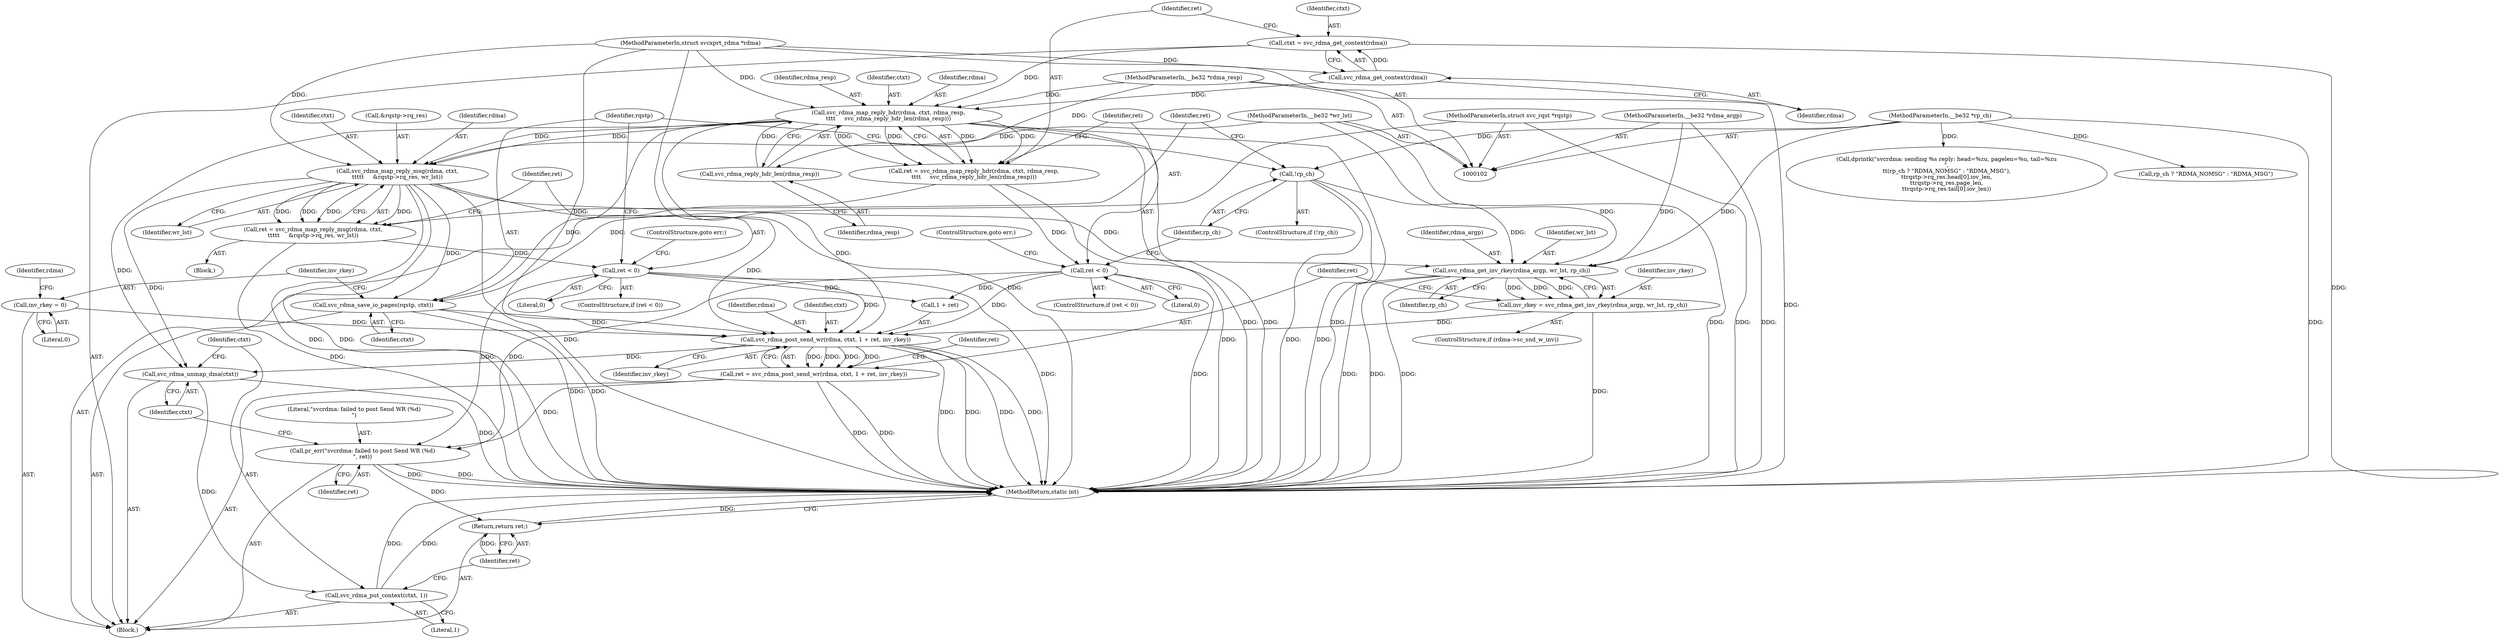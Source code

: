 digraph "0_linux_c70422f760c120480fee4de6c38804c72aa26bc1_32@API" {
"1000196" [label="(Call,svc_rdma_post_send_wr(rdma, ctxt, 1 + ret, inv_rkey))"];
"1000165" [label="(Call,svc_rdma_map_reply_msg(rdma, ctxt,\n\t\t\t\t\t     &rqstp->rq_res, wr_lst))"];
"1000148" [label="(Call,svc_rdma_map_reply_hdr(rdma, ctxt, rdma_resp,\n\t\t\t\t     svc_rdma_reply_hdr_len(rdma_resp)))"];
"1000144" [label="(Call,svc_rdma_get_context(rdma))"];
"1000103" [label="(MethodParameterIn,struct svcxprt_rdma *rdma)"];
"1000142" [label="(Call,ctxt = svc_rdma_get_context(rdma))"];
"1000152" [label="(Call,svc_rdma_reply_hdr_len(rdma_resp))"];
"1000105" [label="(MethodParameterIn,__be32 *rdma_resp)"];
"1000107" [label="(MethodParameterIn,__be32 *wr_lst)"];
"1000178" [label="(Call,svc_rdma_save_io_pages(rqstp, ctxt))"];
"1000106" [label="(MethodParameterIn,struct svc_rqst *rqstp)"];
"1000155" [label="(Call,ret < 0)"];
"1000146" [label="(Call,ret = svc_rdma_map_reply_hdr(rdma, ctxt, rdma_resp,\n\t\t\t\t     svc_rdma_reply_hdr_len(rdma_resp)))"];
"1000174" [label="(Call,ret < 0)"];
"1000163" [label="(Call,ret = svc_rdma_map_reply_msg(rdma, ctxt,\n\t\t\t\t\t     &rqstp->rq_res, wr_lst))"];
"1000181" [label="(Call,inv_rkey = 0)"];
"1000188" [label="(Call,inv_rkey = svc_rdma_get_inv_rkey(rdma_argp, wr_lst, rp_ch))"];
"1000190" [label="(Call,svc_rdma_get_inv_rkey(rdma_argp, wr_lst, rp_ch))"];
"1000104" [label="(MethodParameterIn,__be32 *rdma_argp)"];
"1000160" [label="(Call,!rp_ch)"];
"1000108" [label="(MethodParameterIn,__be32 *rp_ch)"];
"1000194" [label="(Call,ret = svc_rdma_post_send_wr(rdma, ctxt, 1 + ret, inv_rkey))"];
"1000209" [label="(Call,pr_err(\"svcrdma: failed to post Send WR (%d)\n\", ret))"];
"1000217" [label="(Return,return ret;)"];
"1000212" [label="(Call,svc_rdma_unmap_dma(ctxt))"];
"1000214" [label="(Call,svc_rdma_put_context(ctxt, 1))"];
"1000109" [label="(Block,)"];
"1000175" [label="(Identifier,ret)"];
"1000197" [label="(Identifier,rdma)"];
"1000217" [label="(Return,return ret;)"];
"1000190" [label="(Call,svc_rdma_get_inv_rkey(rdma_argp, wr_lst, rp_ch))"];
"1000188" [label="(Call,inv_rkey = svc_rdma_get_inv_rkey(rdma_argp, wr_lst, rp_ch))"];
"1000174" [label="(Call,ret < 0)"];
"1000107" [label="(MethodParameterIn,__be32 *wr_lst)"];
"1000184" [label="(ControlStructure,if (rdma->sc_snd_w_inv))"];
"1000153" [label="(Identifier,rdma_resp)"];
"1000161" [label="(Identifier,rp_ch)"];
"1000209" [label="(Call,pr_err(\"svcrdma: failed to post Send WR (%d)\n\", ret))"];
"1000180" [label="(Identifier,ctxt)"];
"1000113" [label="(Call,dprintk(\"svcrdma: sending %s reply: head=%zu, pagelen=%u, tail=%zu\n\",\n\t\t(rp_ch ? \"RDMA_NOMSG\" : \"RDMA_MSG\"),\n\t\trqstp->rq_res.head[0].iov_len,\n\t\trqstp->rq_res.page_len,\n\t\trqstp->rq_res.tail[0].iov_len))"];
"1000194" [label="(Call,ret = svc_rdma_post_send_wr(rdma, ctxt, 1 + ret, inv_rkey))"];
"1000166" [label="(Identifier,rdma)"];
"1000145" [label="(Identifier,rdma)"];
"1000143" [label="(Identifier,ctxt)"];
"1000211" [label="(Identifier,ret)"];
"1000142" [label="(Call,ctxt = svc_rdma_get_context(rdma))"];
"1000163" [label="(Call,ret = svc_rdma_map_reply_msg(rdma, ctxt,\n\t\t\t\t\t     &rqstp->rq_res, wr_lst))"];
"1000219" [label="(MethodReturn,static int)"];
"1000154" [label="(ControlStructure,if (ret < 0))"];
"1000189" [label="(Identifier,inv_rkey)"];
"1000213" [label="(Identifier,ctxt)"];
"1000210" [label="(Literal,\"svcrdma: failed to post Send WR (%d)\n\")"];
"1000198" [label="(Identifier,ctxt)"];
"1000155" [label="(Call,ret < 0)"];
"1000162" [label="(Block,)"];
"1000183" [label="(Literal,0)"];
"1000192" [label="(Identifier,wr_lst)"];
"1000152" [label="(Call,svc_rdma_reply_hdr_len(rdma_resp))"];
"1000214" [label="(Call,svc_rdma_put_context(ctxt, 1))"];
"1000181" [label="(Call,inv_rkey = 0)"];
"1000159" [label="(ControlStructure,if (!rp_ch))"];
"1000204" [label="(Identifier,ret)"];
"1000147" [label="(Identifier,ret)"];
"1000177" [label="(ControlStructure,goto err;)"];
"1000202" [label="(Identifier,inv_rkey)"];
"1000186" [label="(Identifier,rdma)"];
"1000172" [label="(Identifier,wr_lst)"];
"1000103" [label="(MethodParameterIn,struct svcxprt_rdma *rdma)"];
"1000106" [label="(MethodParameterIn,struct svc_rqst *rqstp)"];
"1000215" [label="(Identifier,ctxt)"];
"1000178" [label="(Call,svc_rdma_save_io_pages(rqstp, ctxt))"];
"1000218" [label="(Identifier,ret)"];
"1000212" [label="(Call,svc_rdma_unmap_dma(ctxt))"];
"1000158" [label="(ControlStructure,goto err;)"];
"1000195" [label="(Identifier,ret)"];
"1000104" [label="(MethodParameterIn,__be32 *rdma_argp)"];
"1000151" [label="(Identifier,rdma_resp)"];
"1000173" [label="(ControlStructure,if (ret < 0))"];
"1000105" [label="(MethodParameterIn,__be32 *rdma_resp)"];
"1000199" [label="(Call,1 + ret)"];
"1000108" [label="(MethodParameterIn,__be32 *rp_ch)"];
"1000148" [label="(Call,svc_rdma_map_reply_hdr(rdma, ctxt, rdma_resp,\n\t\t\t\t     svc_rdma_reply_hdr_len(rdma_resp)))"];
"1000167" [label="(Identifier,ctxt)"];
"1000191" [label="(Identifier,rdma_argp)"];
"1000168" [label="(Call,&rqstp->rq_res)"];
"1000176" [label="(Literal,0)"];
"1000144" [label="(Call,svc_rdma_get_context(rdma))"];
"1000150" [label="(Identifier,ctxt)"];
"1000193" [label="(Identifier,rp_ch)"];
"1000165" [label="(Call,svc_rdma_map_reply_msg(rdma, ctxt,\n\t\t\t\t\t     &rqstp->rq_res, wr_lst))"];
"1000146" [label="(Call,ret = svc_rdma_map_reply_hdr(rdma, ctxt, rdma_resp,\n\t\t\t\t     svc_rdma_reply_hdr_len(rdma_resp)))"];
"1000157" [label="(Literal,0)"];
"1000149" [label="(Identifier,rdma)"];
"1000216" [label="(Literal,1)"];
"1000179" [label="(Identifier,rqstp)"];
"1000156" [label="(Identifier,ret)"];
"1000115" [label="(Call,rp_ch ? \"RDMA_NOMSG\" : \"RDMA_MSG\")"];
"1000164" [label="(Identifier,ret)"];
"1000160" [label="(Call,!rp_ch)"];
"1000196" [label="(Call,svc_rdma_post_send_wr(rdma, ctxt, 1 + ret, inv_rkey))"];
"1000182" [label="(Identifier,inv_rkey)"];
"1000196" -> "1000194"  [label="AST: "];
"1000196" -> "1000202"  [label="CFG: "];
"1000197" -> "1000196"  [label="AST: "];
"1000198" -> "1000196"  [label="AST: "];
"1000199" -> "1000196"  [label="AST: "];
"1000202" -> "1000196"  [label="AST: "];
"1000194" -> "1000196"  [label="CFG: "];
"1000196" -> "1000219"  [label="DDG: "];
"1000196" -> "1000219"  [label="DDG: "];
"1000196" -> "1000219"  [label="DDG: "];
"1000196" -> "1000219"  [label="DDG: "];
"1000196" -> "1000194"  [label="DDG: "];
"1000196" -> "1000194"  [label="DDG: "];
"1000196" -> "1000194"  [label="DDG: "];
"1000196" -> "1000194"  [label="DDG: "];
"1000165" -> "1000196"  [label="DDG: "];
"1000148" -> "1000196"  [label="DDG: "];
"1000103" -> "1000196"  [label="DDG: "];
"1000178" -> "1000196"  [label="DDG: "];
"1000155" -> "1000196"  [label="DDG: "];
"1000174" -> "1000196"  [label="DDG: "];
"1000181" -> "1000196"  [label="DDG: "];
"1000188" -> "1000196"  [label="DDG: "];
"1000196" -> "1000212"  [label="DDG: "];
"1000165" -> "1000163"  [label="AST: "];
"1000165" -> "1000172"  [label="CFG: "];
"1000166" -> "1000165"  [label="AST: "];
"1000167" -> "1000165"  [label="AST: "];
"1000168" -> "1000165"  [label="AST: "];
"1000172" -> "1000165"  [label="AST: "];
"1000163" -> "1000165"  [label="CFG: "];
"1000165" -> "1000219"  [label="DDG: "];
"1000165" -> "1000219"  [label="DDG: "];
"1000165" -> "1000219"  [label="DDG: "];
"1000165" -> "1000163"  [label="DDG: "];
"1000165" -> "1000163"  [label="DDG: "];
"1000165" -> "1000163"  [label="DDG: "];
"1000165" -> "1000163"  [label="DDG: "];
"1000148" -> "1000165"  [label="DDG: "];
"1000148" -> "1000165"  [label="DDG: "];
"1000103" -> "1000165"  [label="DDG: "];
"1000107" -> "1000165"  [label="DDG: "];
"1000165" -> "1000178"  [label="DDG: "];
"1000165" -> "1000190"  [label="DDG: "];
"1000165" -> "1000212"  [label="DDG: "];
"1000148" -> "1000146"  [label="AST: "];
"1000148" -> "1000152"  [label="CFG: "];
"1000149" -> "1000148"  [label="AST: "];
"1000150" -> "1000148"  [label="AST: "];
"1000151" -> "1000148"  [label="AST: "];
"1000152" -> "1000148"  [label="AST: "];
"1000146" -> "1000148"  [label="CFG: "];
"1000148" -> "1000219"  [label="DDG: "];
"1000148" -> "1000219"  [label="DDG: "];
"1000148" -> "1000219"  [label="DDG: "];
"1000148" -> "1000146"  [label="DDG: "];
"1000148" -> "1000146"  [label="DDG: "];
"1000148" -> "1000146"  [label="DDG: "];
"1000148" -> "1000146"  [label="DDG: "];
"1000144" -> "1000148"  [label="DDG: "];
"1000103" -> "1000148"  [label="DDG: "];
"1000142" -> "1000148"  [label="DDG: "];
"1000152" -> "1000148"  [label="DDG: "];
"1000105" -> "1000148"  [label="DDG: "];
"1000148" -> "1000178"  [label="DDG: "];
"1000148" -> "1000212"  [label="DDG: "];
"1000144" -> "1000142"  [label="AST: "];
"1000144" -> "1000145"  [label="CFG: "];
"1000145" -> "1000144"  [label="AST: "];
"1000142" -> "1000144"  [label="CFG: "];
"1000144" -> "1000142"  [label="DDG: "];
"1000103" -> "1000144"  [label="DDG: "];
"1000103" -> "1000102"  [label="AST: "];
"1000103" -> "1000219"  [label="DDG: "];
"1000142" -> "1000109"  [label="AST: "];
"1000143" -> "1000142"  [label="AST: "];
"1000147" -> "1000142"  [label="CFG: "];
"1000142" -> "1000219"  [label="DDG: "];
"1000152" -> "1000153"  [label="CFG: "];
"1000153" -> "1000152"  [label="AST: "];
"1000105" -> "1000152"  [label="DDG: "];
"1000105" -> "1000102"  [label="AST: "];
"1000105" -> "1000219"  [label="DDG: "];
"1000107" -> "1000102"  [label="AST: "];
"1000107" -> "1000219"  [label="DDG: "];
"1000107" -> "1000190"  [label="DDG: "];
"1000178" -> "1000109"  [label="AST: "];
"1000178" -> "1000180"  [label="CFG: "];
"1000179" -> "1000178"  [label="AST: "];
"1000180" -> "1000178"  [label="AST: "];
"1000182" -> "1000178"  [label="CFG: "];
"1000178" -> "1000219"  [label="DDG: "];
"1000178" -> "1000219"  [label="DDG: "];
"1000106" -> "1000178"  [label="DDG: "];
"1000106" -> "1000102"  [label="AST: "];
"1000106" -> "1000219"  [label="DDG: "];
"1000155" -> "1000154"  [label="AST: "];
"1000155" -> "1000157"  [label="CFG: "];
"1000156" -> "1000155"  [label="AST: "];
"1000157" -> "1000155"  [label="AST: "];
"1000158" -> "1000155"  [label="CFG: "];
"1000161" -> "1000155"  [label="CFG: "];
"1000155" -> "1000219"  [label="DDG: "];
"1000146" -> "1000155"  [label="DDG: "];
"1000155" -> "1000199"  [label="DDG: "];
"1000155" -> "1000209"  [label="DDG: "];
"1000146" -> "1000109"  [label="AST: "];
"1000147" -> "1000146"  [label="AST: "];
"1000156" -> "1000146"  [label="CFG: "];
"1000146" -> "1000219"  [label="DDG: "];
"1000174" -> "1000173"  [label="AST: "];
"1000174" -> "1000176"  [label="CFG: "];
"1000175" -> "1000174"  [label="AST: "];
"1000176" -> "1000174"  [label="AST: "];
"1000177" -> "1000174"  [label="CFG: "];
"1000179" -> "1000174"  [label="CFG: "];
"1000174" -> "1000219"  [label="DDG: "];
"1000163" -> "1000174"  [label="DDG: "];
"1000174" -> "1000199"  [label="DDG: "];
"1000174" -> "1000209"  [label="DDG: "];
"1000163" -> "1000162"  [label="AST: "];
"1000164" -> "1000163"  [label="AST: "];
"1000175" -> "1000163"  [label="CFG: "];
"1000163" -> "1000219"  [label="DDG: "];
"1000181" -> "1000109"  [label="AST: "];
"1000181" -> "1000183"  [label="CFG: "];
"1000182" -> "1000181"  [label="AST: "];
"1000183" -> "1000181"  [label="AST: "];
"1000186" -> "1000181"  [label="CFG: "];
"1000188" -> "1000184"  [label="AST: "];
"1000188" -> "1000190"  [label="CFG: "];
"1000189" -> "1000188"  [label="AST: "];
"1000190" -> "1000188"  [label="AST: "];
"1000195" -> "1000188"  [label="CFG: "];
"1000188" -> "1000219"  [label="DDG: "];
"1000190" -> "1000188"  [label="DDG: "];
"1000190" -> "1000188"  [label="DDG: "];
"1000190" -> "1000188"  [label="DDG: "];
"1000190" -> "1000193"  [label="CFG: "];
"1000191" -> "1000190"  [label="AST: "];
"1000192" -> "1000190"  [label="AST: "];
"1000193" -> "1000190"  [label="AST: "];
"1000190" -> "1000219"  [label="DDG: "];
"1000190" -> "1000219"  [label="DDG: "];
"1000190" -> "1000219"  [label="DDG: "];
"1000104" -> "1000190"  [label="DDG: "];
"1000160" -> "1000190"  [label="DDG: "];
"1000108" -> "1000190"  [label="DDG: "];
"1000104" -> "1000102"  [label="AST: "];
"1000104" -> "1000219"  [label="DDG: "];
"1000160" -> "1000159"  [label="AST: "];
"1000160" -> "1000161"  [label="CFG: "];
"1000161" -> "1000160"  [label="AST: "];
"1000164" -> "1000160"  [label="CFG: "];
"1000179" -> "1000160"  [label="CFG: "];
"1000160" -> "1000219"  [label="DDG: "];
"1000160" -> "1000219"  [label="DDG: "];
"1000108" -> "1000160"  [label="DDG: "];
"1000108" -> "1000102"  [label="AST: "];
"1000108" -> "1000219"  [label="DDG: "];
"1000108" -> "1000113"  [label="DDG: "];
"1000108" -> "1000115"  [label="DDG: "];
"1000194" -> "1000109"  [label="AST: "];
"1000195" -> "1000194"  [label="AST: "];
"1000204" -> "1000194"  [label="CFG: "];
"1000194" -> "1000219"  [label="DDG: "];
"1000194" -> "1000219"  [label="DDG: "];
"1000194" -> "1000209"  [label="DDG: "];
"1000209" -> "1000109"  [label="AST: "];
"1000209" -> "1000211"  [label="CFG: "];
"1000210" -> "1000209"  [label="AST: "];
"1000211" -> "1000209"  [label="AST: "];
"1000213" -> "1000209"  [label="CFG: "];
"1000209" -> "1000219"  [label="DDG: "];
"1000209" -> "1000219"  [label="DDG: "];
"1000209" -> "1000217"  [label="DDG: "];
"1000217" -> "1000109"  [label="AST: "];
"1000217" -> "1000218"  [label="CFG: "];
"1000218" -> "1000217"  [label="AST: "];
"1000219" -> "1000217"  [label="CFG: "];
"1000217" -> "1000219"  [label="DDG: "];
"1000218" -> "1000217"  [label="DDG: "];
"1000212" -> "1000109"  [label="AST: "];
"1000212" -> "1000213"  [label="CFG: "];
"1000213" -> "1000212"  [label="AST: "];
"1000215" -> "1000212"  [label="CFG: "];
"1000212" -> "1000219"  [label="DDG: "];
"1000212" -> "1000214"  [label="DDG: "];
"1000214" -> "1000109"  [label="AST: "];
"1000214" -> "1000216"  [label="CFG: "];
"1000215" -> "1000214"  [label="AST: "];
"1000216" -> "1000214"  [label="AST: "];
"1000218" -> "1000214"  [label="CFG: "];
"1000214" -> "1000219"  [label="DDG: "];
"1000214" -> "1000219"  [label="DDG: "];
}
